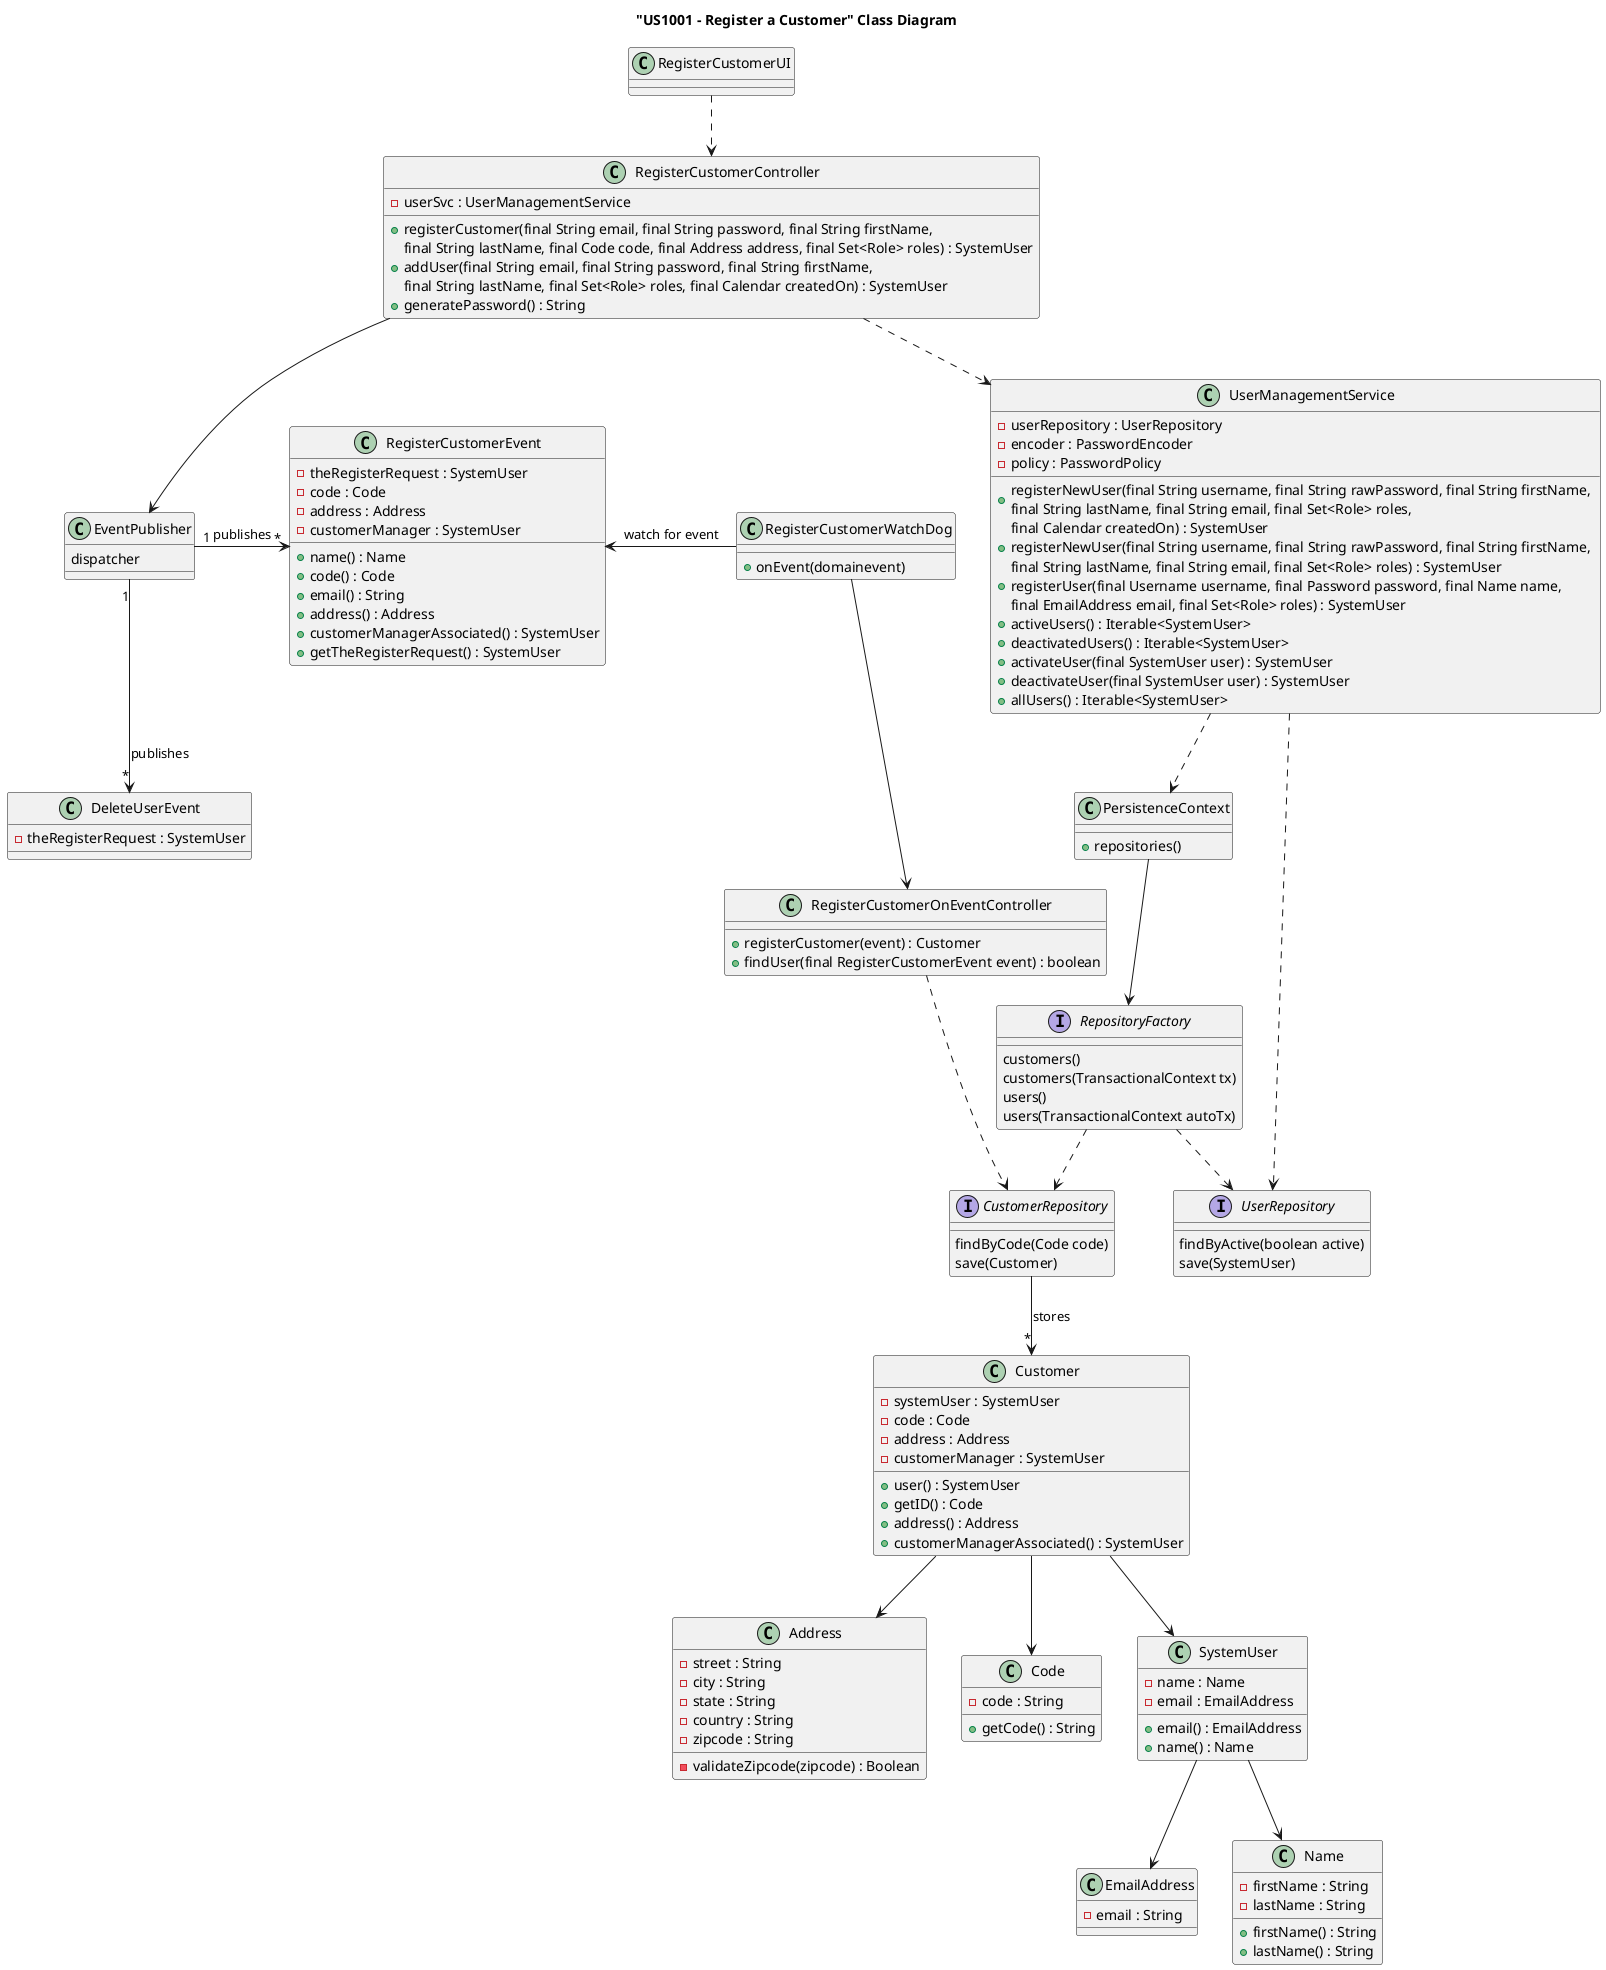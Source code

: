 @startuml

title "US1001 - Register a Customer" Class Diagram

class RegisterCustomerController{
- userSvc : UserManagementService

+ registerCustomer(final String email, final String password, final String firstName,
                                        final String lastName, final Code code, final Address address, final Set<Role> roles) : SystemUser
+ addUser(final String email, final String password, final String firstName,
                                final String lastName, final Set<Role> roles, final Calendar createdOn) : SystemUser
+ generatePassword() : String

}

class RegisterCustomerUI{
}

class UserManagementService{
- userRepository : UserRepository
- encoder : PasswordEncoder
- policy : PasswordPolicy

+registerNewUser(final String username, final String rawPassword, final String firstName, \nfinal String lastName, final String email, final Set<Role> roles,
final Calendar createdOn) : SystemUser
+registerNewUser(final String username, final String rawPassword, final String firstName,
 final String lastName, final String email, final Set<Role> roles) : SystemUser
+ registerUser(final Username username, final Password password, final Name name,
final EmailAddress email, final Set<Role> roles) : SystemUser
+ activeUsers() : Iterable<SystemUser>
+ deactivatedUsers() : Iterable<SystemUser>
+ activateUser(final SystemUser user) : SystemUser
+ deactivateUser(final SystemUser user) : SystemUser
+ allUsers() : Iterable<SystemUser>

}


class Address{
-street : String
-city : String
-state : String
-country : String
-zipcode : String

-validateZipcode(zipcode) : Boolean
}

class Customer{
-systemUser : SystemUser
-code : Code
-address : Address
-customerManager : SystemUser

+user() : SystemUser
+getID() : Code
+address() : Address
+customerManagerAssociated() : SystemUser
}

class EmailAddress{
-email : String

}

class Name{
-firstName : String
-lastName : String
+firstName() : String
+lastName() : String
}

class Code{
-code : String
+getCode() : String
}


class SystemUser{
-name : Name
-email : EmailAddress

+email() : EmailAddress
+name() : Name
}


class PersistenceContext{
+repositories()
}

interface RepositoryFactory{
customers()
customers(TransactionalContext tx)
users()
users(TransactionalContext autoTx)
}


interface UserRepository{
findByActive(boolean active)
save(SystemUser)
}



interface CustomerRepository{
findByCode(Code code)
save(Customer)
}


class EventPublisher{
    dispatcher
}

class RegisterCustomerEvent{
   -theRegisterRequest : SystemUser
   -code : Code
   -address : Address
   -customerManager : SystemUser

   +name() : Name
   +code() : Code
   +email() : String
   +address() : Address
   +customerManagerAssociated() : SystemUser
   +getTheRegisterRequest() : SystemUser

}


class RegisterCustomerWatchDog{
    + onEvent(domainevent)
}

class RegisterCustomerOnEventController{
    +registerCustomer(event) : Customer
    +findUser(final RegisterCustomerEvent event) : boolean
}

class DeleteUserEvent{
    - theRegisterRequest : SystemUser
}




RegisterCustomerUI ..> RegisterCustomerController
RegisterCustomerController ..> UserManagementService
Customer --> Address

SystemUser --> EmailAddress
Customer --> Code
Customer --> SystemUser

PersistenceContext --> RepositoryFactory
SystemUser --> Name
 UserManagementService ..> PersistenceContext

 UserManagementService ..> UserRepository
RepositoryFactory  ..> CustomerRepository
RepositoryFactory ..> UserRepository
CustomerRepository --> "*" Customer : stores

RegisterCustomerController --> EventPublisher
EventPublisher "1" -> "*" RegisterCustomerEvent : publishes
EventPublisher "1" --> "*" DeleteUserEvent : publishes


RegisterCustomerWatchDog --> RegisterCustomerOnEventController
RegisterCustomerEvent <- RegisterCustomerWatchDog : watch for event
RegisterCustomerOnEventController ..> CustomerRepository



@enduml